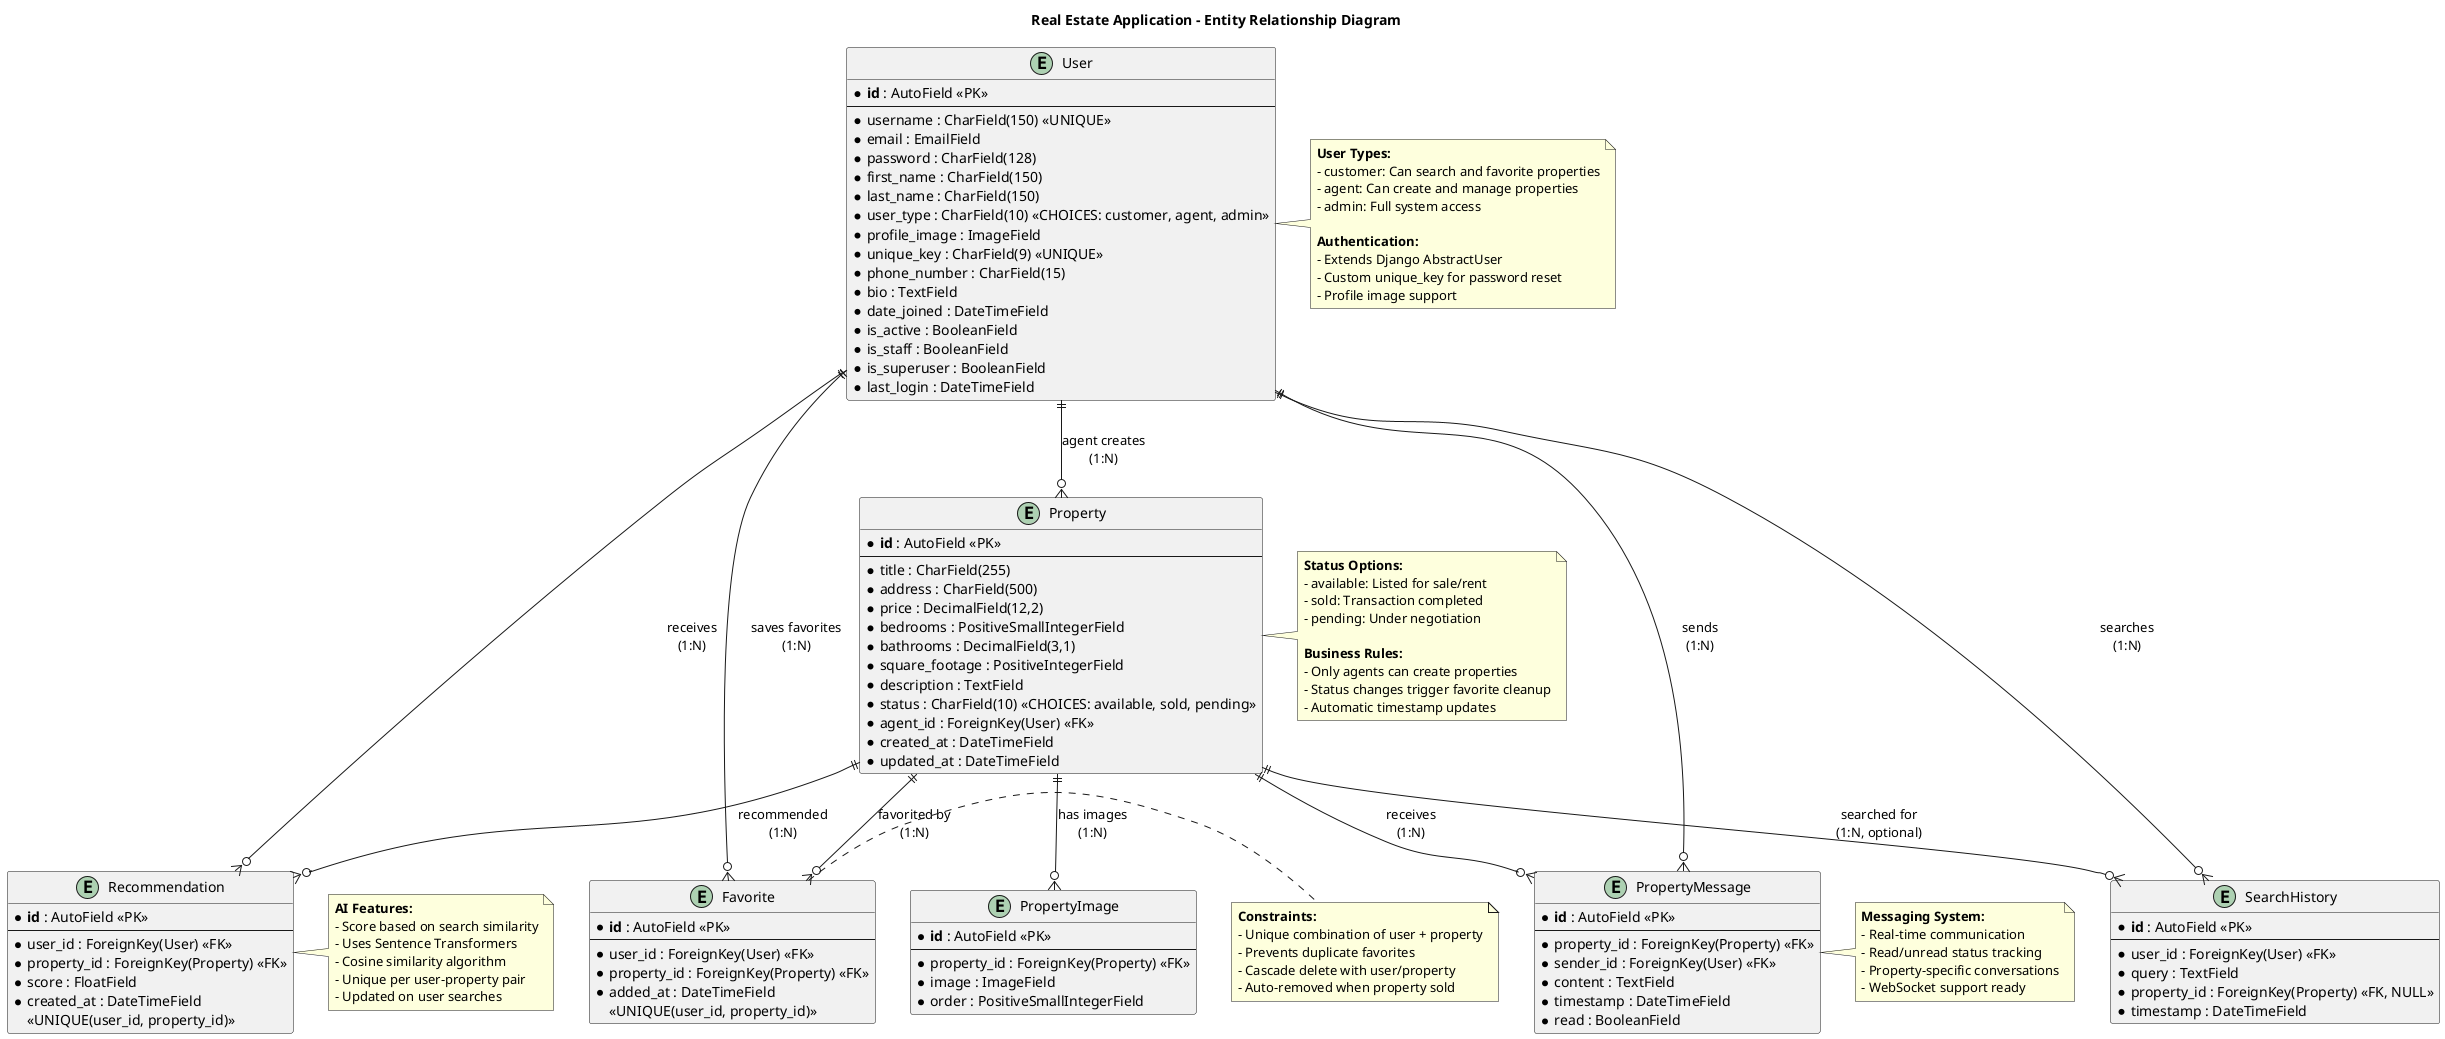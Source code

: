 @startuml Real_Estate_ER_Diagram

!define ENTITY_COLOR #E1F5FE
!define RELATIONSHIP_COLOR #FF5722
!define PRIMARY_KEY #FFD700
!define FOREIGN_KEY #90CAF9

title Real Estate Application - Entity Relationship Diagram

' User Entity (extends Django AbstractUser)
entity "User" as user {
  * **id** : AutoField <<PK>>
  --
  * username : CharField(150) <<UNIQUE>>
  * email : EmailField
  * password : CharField(128)
  * first_name : CharField(150)
  * last_name : CharField(150)
  * user_type : CharField(10) <<CHOICES: customer, agent, admin>>
  * profile_image : ImageField
  * unique_key : CharField(9) <<UNIQUE>>
  * phone_number : CharField(15)
  * bio : TextField
  * date_joined : DateTimeField
  * is_active : BooleanField
  * is_staff : BooleanField
  * is_superuser : BooleanField
  * last_login : DateTimeField
}

' Property Entity
entity "Property" as property {
  * **id** : AutoField <<PK>>
  --
  * title : CharField(255)
  * address : CharField(500)
  * price : DecimalField(12,2)
  * bedrooms : PositiveSmallIntegerField
  * bathrooms : DecimalField(3,1)
  * square_footage : PositiveIntegerField
  * description : TextField
  * status : CharField(10) <<CHOICES: available, sold, pending>>
  * agent_id : ForeignKey(User) <<FK>>
  * created_at : DateTimeField
  * updated_at : DateTimeField
}

' PropertyImage Entity
entity "PropertyImage" as property_image {
  * **id** : AutoField <<PK>>
  --
  * property_id : ForeignKey(Property) <<FK>>
  * image : ImageField
  * order : PositiveSmallIntegerField
}

' Favorite Entity (Junction Table)
entity "Favorite" as favorite {
  * **id** : AutoField <<PK>>
  --
  * user_id : ForeignKey(User) <<FK>>
  * property_id : ForeignKey(Property) <<FK>>
  * added_at : DateTimeField
  <<UNIQUE(user_id, property_id)>>
}

' SearchHistory Entity
entity "SearchHistory" as search_history {
  * **id** : AutoField <<PK>>
  --
  * user_id : ForeignKey(User) <<FK>>
  * query : TextField
  * property_id : ForeignKey(Property) <<FK, NULL>>
  * timestamp : DateTimeField
}

' Recommendation Entity
entity "Recommendation" as recommendation {
  * **id** : AutoField <<PK>>
  --
  * user_id : ForeignKey(User) <<FK>>
  * property_id : ForeignKey(Property) <<FK>>
  * score : FloatField
  * created_at : DateTimeField
  <<UNIQUE(user_id, property_id)>>
}

' PropertyMessage Entity
entity "PropertyMessage" as property_message {
  * **id** : AutoField <<PK>>
  --
  * property_id : ForeignKey(Property) <<FK>>
  * sender_id : ForeignKey(User) <<FK>>
  * content : TextField
  * timestamp : DateTimeField
  * read : BooleanField
}

' Relationships
user ||--o{ property : "agent creates\n(1:N)"
property ||--o{ property_image : "has images\n(1:N)"
user ||--o{ favorite : "saves favorites\n(1:N)"
property ||--o{ favorite : "favorited by\n(1:N)"
user ||--o{ search_history : "searches\n(1:N)"
property ||--o{ search_history : "searched for\n(1:N, optional)"
user ||--o{ recommendation : "receives\n(1:N)"
property ||--o{ recommendation : "recommended\n(1:N)"
user ||--o{ property_message : "sends\n(1:N)"
property ||--o{ property_message : "receives\n(1:N)"

' Notes and constraints
note right of user
  **User Types:**
  - customer: Can search and favorite properties
  - agent: Can create and manage properties  
  - admin: Full system access
  
  **Authentication:**
  - Extends Django AbstractUser
  - Custom unique_key for password reset
  - Profile image support
end note

note right of property
  **Status Options:**
  - available: Listed for sale/rent
  - sold: Transaction completed
  - pending: Under negotiation
  
  **Business Rules:**
  - Only agents can create properties
  - Status changes trigger favorite cleanup
  - Automatic timestamp updates
end note

note right of favorite
  **Constraints:**
  - Unique combination of user + property
  - Prevents duplicate favorites
  - Cascade delete with user/property
  - Auto-removed when property sold
end note

note right of recommendation
  **AI Features:**
  - Score based on search similarity
  - Uses Sentence Transformers
  - Cosine similarity algorithm
  - Unique per user-property pair
  - Updated on user searches
end note

note right of property_message
  **Messaging System:**
  - Real-time communication
  - Read/unread status tracking
  - Property-specific conversations
  - WebSocket support ready
end note

@enduml
